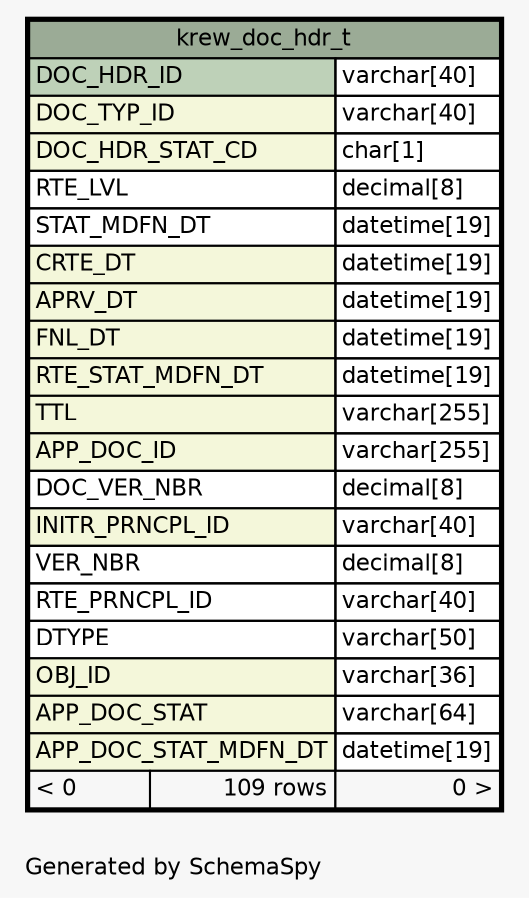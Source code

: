 // dot 2.28.0 on Mac OS X 10.7.2
// SchemaSpy rev 590
digraph "oneDegreeRelationshipsDiagram" {
  graph [
    rankdir="RL"
    bgcolor="#f7f7f7"
    label="\nGenerated by SchemaSpy"
    labeljust="l"
    nodesep="0.18"
    ranksep="0.46"
    fontname="Helvetica"
    fontsize="11"
  ];
  node [
    fontname="Helvetica"
    fontsize="11"
    shape="plaintext"
  ];
  edge [
    arrowsize="0.8"
  ];
  "krew_doc_hdr_t" [
    label=<
    <TABLE BORDER="2" CELLBORDER="1" CELLSPACING="0" BGCOLOR="#ffffff">
      <TR><TD COLSPAN="3" BGCOLOR="#9bab96" ALIGN="CENTER">krew_doc_hdr_t</TD></TR>
      <TR><TD PORT="DOC_HDR_ID" COLSPAN="2" BGCOLOR="#bed1b8" ALIGN="LEFT">DOC_HDR_ID</TD><TD PORT="DOC_HDR_ID.type" ALIGN="LEFT">varchar[40]</TD></TR>
      <TR><TD PORT="DOC_TYP_ID" COLSPAN="2" BGCOLOR="#f4f7da" ALIGN="LEFT">DOC_TYP_ID</TD><TD PORT="DOC_TYP_ID.type" ALIGN="LEFT">varchar[40]</TD></TR>
      <TR><TD PORT="DOC_HDR_STAT_CD" COLSPAN="2" BGCOLOR="#f4f7da" ALIGN="LEFT">DOC_HDR_STAT_CD</TD><TD PORT="DOC_HDR_STAT_CD.type" ALIGN="LEFT">char[1]</TD></TR>
      <TR><TD PORT="RTE_LVL" COLSPAN="2" ALIGN="LEFT">RTE_LVL</TD><TD PORT="RTE_LVL.type" ALIGN="LEFT">decimal[8]</TD></TR>
      <TR><TD PORT="STAT_MDFN_DT" COLSPAN="2" ALIGN="LEFT">STAT_MDFN_DT</TD><TD PORT="STAT_MDFN_DT.type" ALIGN="LEFT">datetime[19]</TD></TR>
      <TR><TD PORT="CRTE_DT" COLSPAN="2" BGCOLOR="#f4f7da" ALIGN="LEFT">CRTE_DT</TD><TD PORT="CRTE_DT.type" ALIGN="LEFT">datetime[19]</TD></TR>
      <TR><TD PORT="APRV_DT" COLSPAN="2" BGCOLOR="#f4f7da" ALIGN="LEFT">APRV_DT</TD><TD PORT="APRV_DT.type" ALIGN="LEFT">datetime[19]</TD></TR>
      <TR><TD PORT="FNL_DT" COLSPAN="2" BGCOLOR="#f4f7da" ALIGN="LEFT">FNL_DT</TD><TD PORT="FNL_DT.type" ALIGN="LEFT">datetime[19]</TD></TR>
      <TR><TD PORT="RTE_STAT_MDFN_DT" COLSPAN="2" BGCOLOR="#f4f7da" ALIGN="LEFT">RTE_STAT_MDFN_DT</TD><TD PORT="RTE_STAT_MDFN_DT.type" ALIGN="LEFT">datetime[19]</TD></TR>
      <TR><TD PORT="TTL" COLSPAN="2" BGCOLOR="#f4f7da" ALIGN="LEFT">TTL</TD><TD PORT="TTL.type" ALIGN="LEFT">varchar[255]</TD></TR>
      <TR><TD PORT="APP_DOC_ID" COLSPAN="2" BGCOLOR="#f4f7da" ALIGN="LEFT">APP_DOC_ID</TD><TD PORT="APP_DOC_ID.type" ALIGN="LEFT">varchar[255]</TD></TR>
      <TR><TD PORT="DOC_VER_NBR" COLSPAN="2" ALIGN="LEFT">DOC_VER_NBR</TD><TD PORT="DOC_VER_NBR.type" ALIGN="LEFT">decimal[8]</TD></TR>
      <TR><TD PORT="INITR_PRNCPL_ID" COLSPAN="2" BGCOLOR="#f4f7da" ALIGN="LEFT">INITR_PRNCPL_ID</TD><TD PORT="INITR_PRNCPL_ID.type" ALIGN="LEFT">varchar[40]</TD></TR>
      <TR><TD PORT="VER_NBR" COLSPAN="2" ALIGN="LEFT">VER_NBR</TD><TD PORT="VER_NBR.type" ALIGN="LEFT">decimal[8]</TD></TR>
      <TR><TD PORT="RTE_PRNCPL_ID" COLSPAN="2" ALIGN="LEFT">RTE_PRNCPL_ID</TD><TD PORT="RTE_PRNCPL_ID.type" ALIGN="LEFT">varchar[40]</TD></TR>
      <TR><TD PORT="DTYPE" COLSPAN="2" ALIGN="LEFT">DTYPE</TD><TD PORT="DTYPE.type" ALIGN="LEFT">varchar[50]</TD></TR>
      <TR><TD PORT="OBJ_ID" COLSPAN="2" BGCOLOR="#f4f7da" ALIGN="LEFT">OBJ_ID</TD><TD PORT="OBJ_ID.type" ALIGN="LEFT">varchar[36]</TD></TR>
      <TR><TD PORT="APP_DOC_STAT" COLSPAN="2" BGCOLOR="#f4f7da" ALIGN="LEFT">APP_DOC_STAT</TD><TD PORT="APP_DOC_STAT.type" ALIGN="LEFT">varchar[64]</TD></TR>
      <TR><TD PORT="APP_DOC_STAT_MDFN_DT" COLSPAN="2" BGCOLOR="#f4f7da" ALIGN="LEFT">APP_DOC_STAT_MDFN_DT</TD><TD PORT="APP_DOC_STAT_MDFN_DT.type" ALIGN="LEFT">datetime[19]</TD></TR>
      <TR><TD ALIGN="LEFT" BGCOLOR="#f7f7f7">&lt; 0</TD><TD ALIGN="RIGHT" BGCOLOR="#f7f7f7">109 rows</TD><TD ALIGN="RIGHT" BGCOLOR="#f7f7f7">0 &gt;</TD></TR>
    </TABLE>>
    URL="krew_doc_hdr_t.html"
    tooltip="krew_doc_hdr_t"
  ];
}
